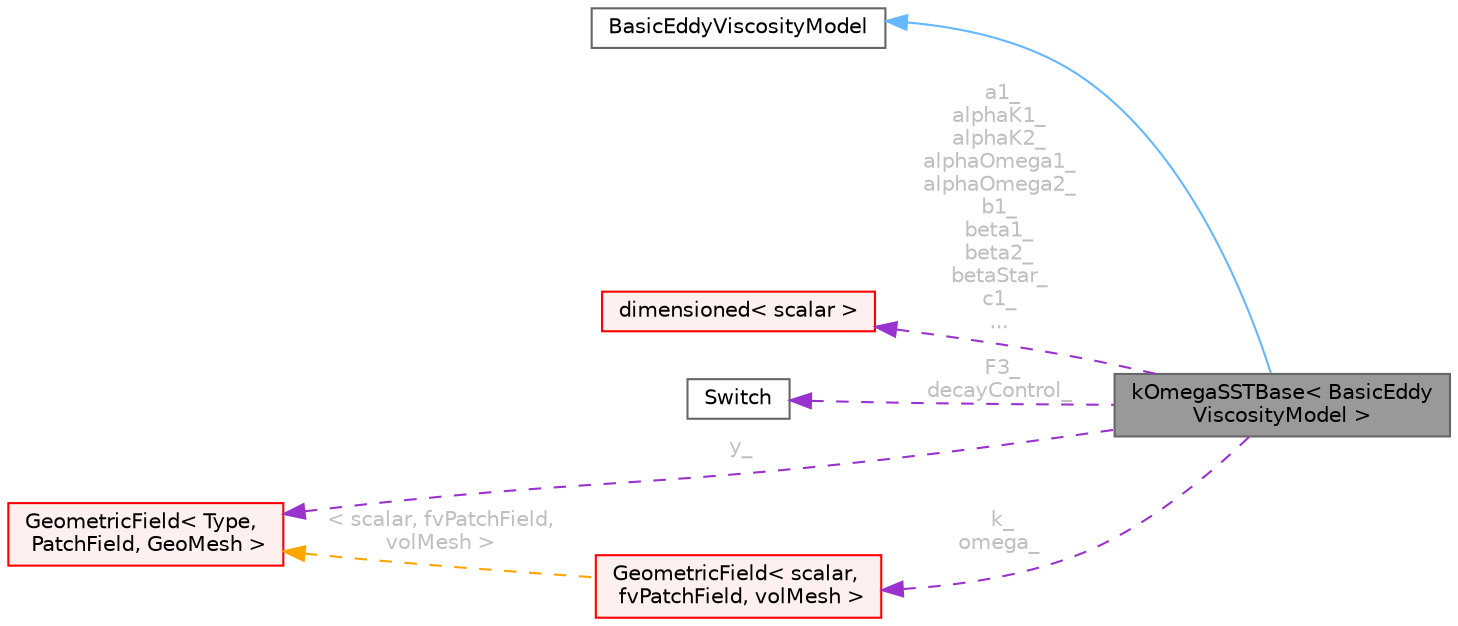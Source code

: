 digraph "kOmegaSSTBase&lt; BasicEddyViscosityModel &gt;"
{
 // LATEX_PDF_SIZE
  bgcolor="transparent";
  edge [fontname=Helvetica,fontsize=10,labelfontname=Helvetica,labelfontsize=10];
  node [fontname=Helvetica,fontsize=10,shape=box,height=0.2,width=0.4];
  rankdir="LR";
  Node1 [id="Node000001",label="kOmegaSSTBase\< BasicEddy\lViscosityModel \>",height=0.2,width=0.4,color="gray40", fillcolor="grey60", style="filled", fontcolor="black",tooltip="Base class implementation of the k-omega-SST turbulence model for incompressible and compressible flo..."];
  Node2 -> Node1 [id="edge1_Node000001_Node000002",dir="back",color="steelblue1",style="solid",tooltip=" "];
  Node2 [id="Node000002",label="BasicEddyViscosityModel",height=0.2,width=0.4,color="gray40", fillcolor="white", style="filled",tooltip=" "];
  Node3 -> Node1 [id="edge2_Node000001_Node000003",dir="back",color="darkorchid3",style="dashed",tooltip=" ",label=" a1_\nalphaK1_\nalphaK2_\nalphaOmega1_\nalphaOmega2_\nb1_\nbeta1_\nbeta2_\nbetaStar_\nc1_\n...",fontcolor="grey" ];
  Node3 [id="Node000003",label="dimensioned\< scalar \>",height=0.2,width=0.4,color="red", fillcolor="#FFF0F0", style="filled",URL="$classFoam_1_1dimensioned.html",tooltip=" "];
  Node5 -> Node1 [id="edge3_Node000001_Node000005",dir="back",color="darkorchid3",style="dashed",tooltip=" ",label=" F3_\ndecayControl_",fontcolor="grey" ];
  Node5 [id="Node000005",label="Switch",height=0.2,width=0.4,color="gray40", fillcolor="white", style="filled",URL="$classFoam_1_1Switch.html",tooltip="A simple wrapper around bool so that it can be read as a word: true/false, on/off,..."];
  Node6 -> Node1 [id="edge4_Node000001_Node000006",dir="back",color="darkorchid3",style="dashed",tooltip=" ",label=" y_",fontcolor="grey" ];
  Node6 [id="Node000006",label="GeometricField\< Type,\l PatchField, GeoMesh \>",height=0.2,width=0.4,color="red", fillcolor="#FFF0F0", style="filled",URL="$classFoam_1_1GeometricField.html",tooltip="Generic GeometricField class."];
  Node20 -> Node1 [id="edge5_Node000001_Node000020",dir="back",color="darkorchid3",style="dashed",tooltip=" ",label=" k_\nomega_",fontcolor="grey" ];
  Node20 [id="Node000020",label="GeometricField\< scalar,\l fvPatchField, volMesh \>",height=0.2,width=0.4,color="red", fillcolor="#FFF0F0", style="filled",URL="$classFoam_1_1GeometricField.html",tooltip=" "];
  Node6 -> Node20 [id="edge6_Node000020_Node000006",dir="back",color="orange",style="dashed",tooltip=" ",label=" \< scalar, fvPatchField,\l volMesh \>",fontcolor="grey" ];
}
